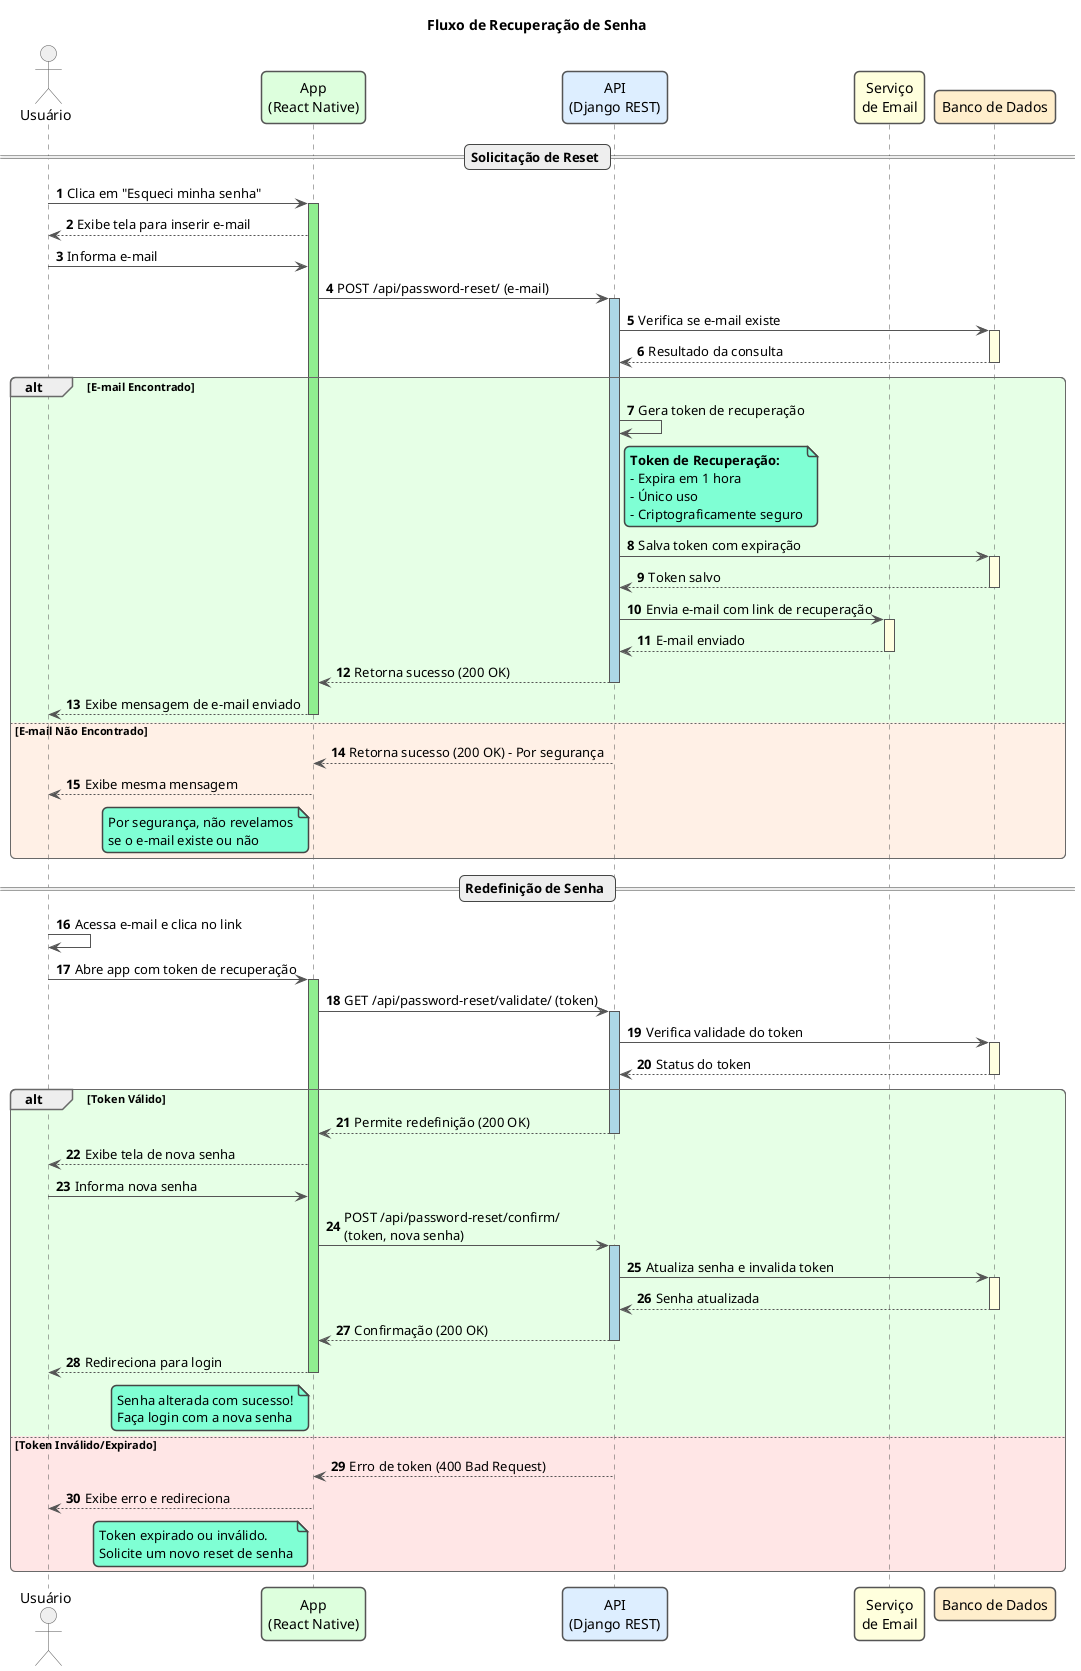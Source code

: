 @startuml
' Título do Diagrama
title Fluxo de Recuperação de Senha

' Configurações de Aparência para um visual mais limpo e moderno
!theme vibrant
skinparam sequence {
    ArrowColor #555555
    ActorBorderColor #555555
    LifeLineBorderColor #555555
    ParticipantBorderColor #555555
    BoxBorderColor #555555
    
    ParticipantBackgroundColor #F8F8F8
    ActorBackgroundColor #EFEFEF
    ParticipantFontColor #000000
    ActorFontColor #000000
    NoteFontColor #000000
    FontColor #000000
}
skinparam roundcorner 10
skinparam shadowing false
skinparam defaultFontColor #000000
autonumber

' Declaração dos Participantes com cores distintas para fácil identificação
actor "Usuário" as User
participant "App\n(React Native)" as App #DDFFDD
participant "API\n(Django REST)" as API #DDEEFF
participant "Serviço\nde Email" as Email #FFFFDD
participant "Banco de Dados" as DB #FFEECC

== Solicitação de Reset ==

User -> App: Clica em "Esqueci minha senha"
activate App #lightgreen
App --> User: Exibe tela para inserir e-mail
User -> App: Informa e-mail

App -> API: POST /api/password-reset/ (e-mail)
activate API #lightblue

API -> DB: Verifica se e-mail existe
activate DB #lightyellow
DB --> API: Resultado da consulta
deactivate DB

' Bloco Alternativo: E-mail Encontrado vs. Não Encontrado
alt #E6FFE6 E-mail Encontrado

    API -> API: Gera token de recuperação
    note right of API
        **Token de Recuperação:**
        - Expira em 1 hora
        - Único uso
        - Criptograficamente seguro
    end note
    
    API -> DB: Salva token com expiração
    activate DB #lightyellow
    DB --> API: Token salvo
    deactivate DB
    
    API -> Email: Envia e-mail com link de recuperação
    activate Email #lightyellow
    Email --> API: E-mail enviado
    deactivate Email
    
    API --> App: Retorna sucesso (200 OK)
    deactivate API
    App --> User: Exibe mensagem de e-mail enviado
    deactivate App

else #FFF0E6 E-mail Não Encontrado

    API --> App: Retorna sucesso (200 OK) - Por segurança
    deactivate API
    App --> User: Exibe mesma mensagem
    note left of App
        Por segurança, não revelamos
        se o e-mail existe ou não
    end note
    deactivate App

end

== Redefinição de Senha ==

User -> User: Acessa e-mail e clica no link
User -> App: Abre app com token de recuperação
activate App #lightgreen

App -> API: GET /api/password-reset/validate/ (token)
activate API #lightblue

API -> DB: Verifica validade do token
activate DB #lightyellow
DB --> API: Status do token
deactivate DB

' Bloco Alternativo: Token Válido vs. Inválido
alt #E6FFE6 Token Válido

    API --> App: Permite redefinição (200 OK)
    deactivate API
    App --> User: Exibe tela de nova senha
    User -> App: Informa nova senha
    
    App -> API: POST /api/password-reset/confirm/\n(token, nova senha)
    activate API #lightblue
    API -> DB: Atualiza senha e invalida token
    activate DB #lightyellow
    DB --> API: Senha atualizada
    deactivate DB
    
    API --> App: Confirmação (200 OK)
    deactivate API
    App --> User: Redireciona para login
    note left of App
        Senha alterada com sucesso!
        Faça login com a nova senha
    end note
    deactivate App

else #FFE6E6 Token Inválido/Expirado

    API --> App: Erro de token (400 Bad Request)
    deactivate API
    App --> User: Exibe erro e redireciona
    note left of App
        Token expirado ou inválido.
        Solicite um novo reset de senha
    end note
    deactivate App

end

@enduml